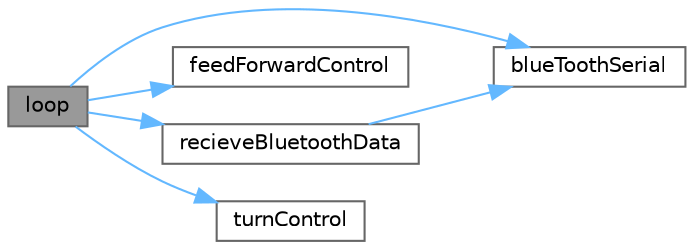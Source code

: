 digraph "loop"
{
 // LATEX_PDF_SIZE
  bgcolor="transparent";
  edge [fontname=Helvetica,fontsize=10,labelfontname=Helvetica,labelfontsize=10];
  node [fontname=Helvetica,fontsize=10,shape=box,height=0.2,width=0.4];
  rankdir="LR";
  Node1 [label="loop",height=0.2,width=0.4,color="gray40", fillcolor="grey60", style="filled", fontcolor="black",tooltip="This is the function that update the bluetooth data and controlls the car."];
  Node1 -> Node2 [color="steelblue1",style="solid"];
  Node2 [label="blueToothSerial",height=0.2,width=0.4,color="grey40", fillcolor="white", style="filled",URL="$slave_8ino.html#aa708aaae7a8634cd4b103756845be406",tooltip=" "];
  Node1 -> Node3 [color="steelblue1",style="solid"];
  Node3 [label="feedForwardControl",height=0.2,width=0.4,color="grey40", fillcolor="white", style="filled",URL="$slave_8ino.html#aeb5368008b84918357a9759148d8c998",tooltip="Controll the motors that makes the car move arrcording to the forward variable."];
  Node1 -> Node4 [color="steelblue1",style="solid"];
  Node4 [label="recieveBluetoothData",height=0.2,width=0.4,color="grey40", fillcolor="white", style="filled",URL="$slave_8ino.html#ac4344fe634bb6a3983019a46da49646c",tooltip="recieve data from the master.ino bord with bluetooth. The data is then read and turn and forward valu..."];
  Node4 -> Node2 [color="steelblue1",style="solid"];
  Node1 -> Node5 [color="steelblue1",style="solid"];
  Node5 [label="turnControl",height=0.2,width=0.4,color="grey40", fillcolor="white", style="filled",URL="$slave_8ino.html#aa9e1a4ce96ae393ca9e06d3f4dc85637",tooltip="turns the car according to the turn variable by using the servo motor"];
}
